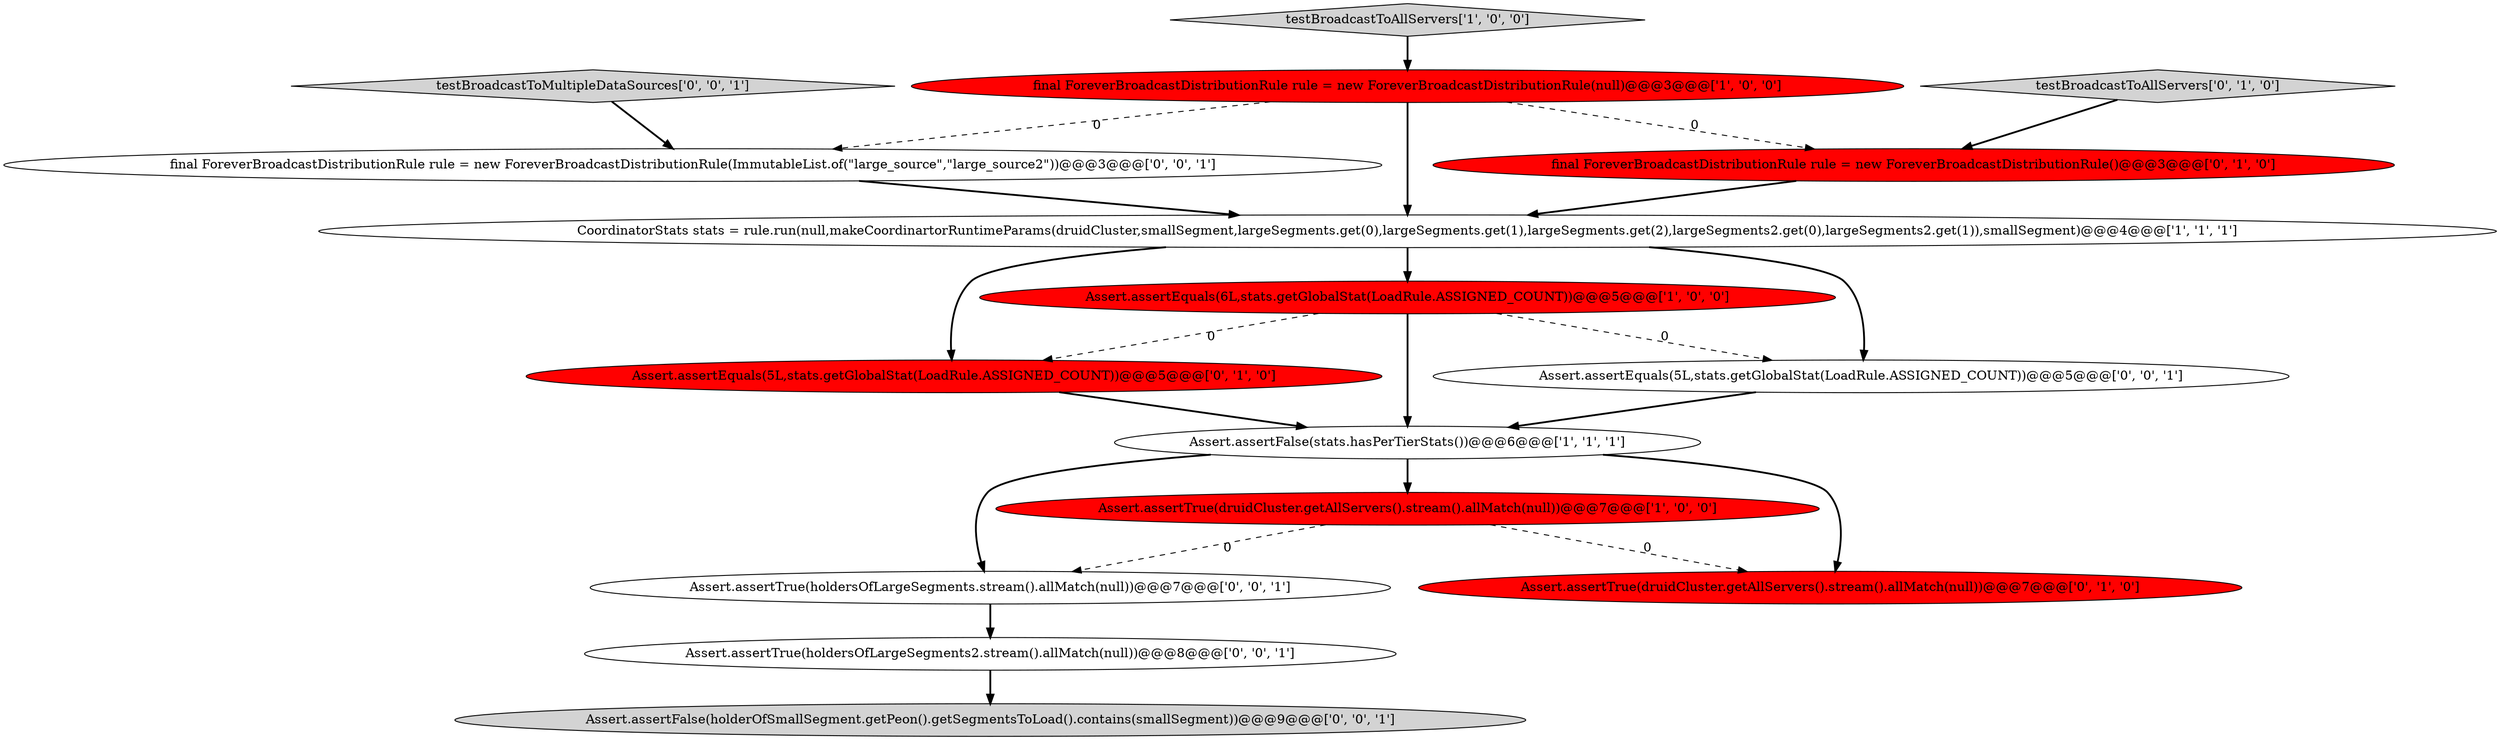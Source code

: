 digraph {
15 [style = filled, label = "testBroadcastToMultipleDataSources['0', '0', '1']", fillcolor = lightgray, shape = diamond image = "AAA0AAABBB3BBB"];
0 [style = filled, label = "final ForeverBroadcastDistributionRule rule = new ForeverBroadcastDistributionRule(null)@@@3@@@['1', '0', '0']", fillcolor = red, shape = ellipse image = "AAA1AAABBB1BBB"];
4 [style = filled, label = "Assert.assertEquals(6L,stats.getGlobalStat(LoadRule.ASSIGNED_COUNT))@@@5@@@['1', '0', '0']", fillcolor = red, shape = ellipse image = "AAA1AAABBB1BBB"];
8 [style = filled, label = "Assert.assertEquals(5L,stats.getGlobalStat(LoadRule.ASSIGNED_COUNT))@@@5@@@['0', '1', '0']", fillcolor = red, shape = ellipse image = "AAA1AAABBB2BBB"];
13 [style = filled, label = "final ForeverBroadcastDistributionRule rule = new ForeverBroadcastDistributionRule(ImmutableList.of(\"large_source\",\"large_source2\"))@@@3@@@['0', '0', '1']", fillcolor = white, shape = ellipse image = "AAA0AAABBB3BBB"];
3 [style = filled, label = "Assert.assertFalse(stats.hasPerTierStats())@@@6@@@['1', '1', '1']", fillcolor = white, shape = ellipse image = "AAA0AAABBB1BBB"];
1 [style = filled, label = "testBroadcastToAllServers['1', '0', '0']", fillcolor = lightgray, shape = diamond image = "AAA0AAABBB1BBB"];
10 [style = filled, label = "Assert.assertTrue(holdersOfLargeSegments.stream().allMatch(null))@@@7@@@['0', '0', '1']", fillcolor = white, shape = ellipse image = "AAA0AAABBB3BBB"];
7 [style = filled, label = "testBroadcastToAllServers['0', '1', '0']", fillcolor = lightgray, shape = diamond image = "AAA0AAABBB2BBB"];
9 [style = filled, label = "final ForeverBroadcastDistributionRule rule = new ForeverBroadcastDistributionRule()@@@3@@@['0', '1', '0']", fillcolor = red, shape = ellipse image = "AAA1AAABBB2BBB"];
6 [style = filled, label = "Assert.assertTrue(druidCluster.getAllServers().stream().allMatch(null))@@@7@@@['0', '1', '0']", fillcolor = red, shape = ellipse image = "AAA1AAABBB2BBB"];
11 [style = filled, label = "Assert.assertTrue(holdersOfLargeSegments2.stream().allMatch(null))@@@8@@@['0', '0', '1']", fillcolor = white, shape = ellipse image = "AAA0AAABBB3BBB"];
5 [style = filled, label = "Assert.assertTrue(druidCluster.getAllServers().stream().allMatch(null))@@@7@@@['1', '0', '0']", fillcolor = red, shape = ellipse image = "AAA1AAABBB1BBB"];
12 [style = filled, label = "Assert.assertFalse(holderOfSmallSegment.getPeon().getSegmentsToLoad().contains(smallSegment))@@@9@@@['0', '0', '1']", fillcolor = lightgray, shape = ellipse image = "AAA0AAABBB3BBB"];
14 [style = filled, label = "Assert.assertEquals(5L,stats.getGlobalStat(LoadRule.ASSIGNED_COUNT))@@@5@@@['0', '0', '1']", fillcolor = white, shape = ellipse image = "AAA0AAABBB3BBB"];
2 [style = filled, label = "CoordinatorStats stats = rule.run(null,makeCoordinartorRuntimeParams(druidCluster,smallSegment,largeSegments.get(0),largeSegments.get(1),largeSegments.get(2),largeSegments2.get(0),largeSegments2.get(1)),smallSegment)@@@4@@@['1', '1', '1']", fillcolor = white, shape = ellipse image = "AAA0AAABBB1BBB"];
14->3 [style = bold, label=""];
4->3 [style = bold, label=""];
15->13 [style = bold, label=""];
9->2 [style = bold, label=""];
0->2 [style = bold, label=""];
8->3 [style = bold, label=""];
3->6 [style = bold, label=""];
11->12 [style = bold, label=""];
1->0 [style = bold, label=""];
2->4 [style = bold, label=""];
7->9 [style = bold, label=""];
3->10 [style = bold, label=""];
3->5 [style = bold, label=""];
5->6 [style = dashed, label="0"];
5->10 [style = dashed, label="0"];
0->13 [style = dashed, label="0"];
2->14 [style = bold, label=""];
4->8 [style = dashed, label="0"];
4->14 [style = dashed, label="0"];
0->9 [style = dashed, label="0"];
2->8 [style = bold, label=""];
13->2 [style = bold, label=""];
10->11 [style = bold, label=""];
}
